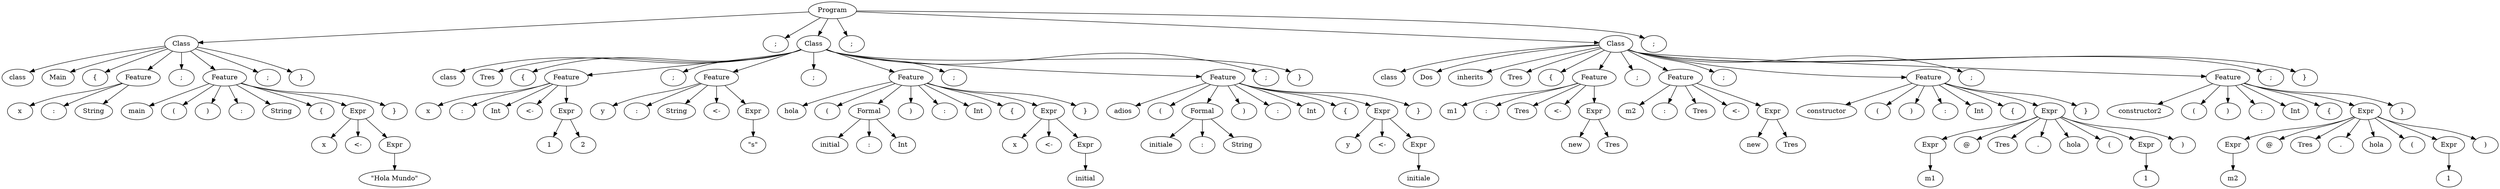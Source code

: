 digraph {
	0 [label=Program]
	0 -> 1
	1 [label=Class]
	1 -> 2
	2 [label=class]
	1 -> 3
	3 [label=Main]
	1 -> 4
	4 [label="{"]
	1 -> 5
	5 [label=Feature]
	5 -> 6
	6 [label=x]
	5 -> 7
	7 [label=":"]
	5 -> 8
	8 [label=String]
	1 -> 9
	9 [label=";"]
	1 -> 10
	10 [label=Feature]
	10 -> 11
	11 [label=main]
	10 -> 12
	12 [label="("]
	10 -> 13
	13 [label=")"]
	10 -> 14
	14 [label=":"]
	10 -> 15
	15 [label=String]
	10 -> 16
	16 [label="{"]
	10 -> 17
	17 [label=Expr]
	17 -> 18
	18 [label=x]
	17 -> 19
	19 [label="<-"]
	17 -> 20
	20 [label=Expr]
	20 -> 21
	21 [label="\"Hola Mundo\""]
	10 -> 22
	22 [label="}"]
	1 -> 23
	23 [label=";"]
	1 -> 24
	24 [label="}"]
	0 -> 25
	25 [label=";"]
	0 -> 26
	26 [label=Class]
	26 -> 27
	27 [label=class]
	26 -> 28
	28 [label=Tres]
	26 -> 29
	29 [label="{"]
	26 -> 30
	30 [label=Feature]
	30 -> 31
	31 [label=x]
	30 -> 32
	32 [label=":"]
	30 -> 33
	33 [label=Int]
	30 -> 34
	34 [label="<-"]
	30 -> 35
	35 [label=Expr]
	35 -> 36
	36 [label=1]
	35 -> 37
	37 [label=2]
	26 -> 38
	38 [label=";"]
	26 -> 39
	39 [label=Feature]
	39 -> 40
	40 [label=y]
	39 -> 41
	41 [label=":"]
	39 -> 42
	42 [label=String]
	39 -> 43
	43 [label="<-"]
	39 -> 44
	44 [label=Expr]
	44 -> 45
	45 [label="\"s\""]
	26 -> 46
	46 [label=";"]
	26 -> 47
	47 [label=Feature]
	47 -> 48
	48 [label=hola]
	47 -> 49
	49 [label="("]
	47 -> 50
	50 [label=Formal]
	50 -> 51
	51 [label=initial]
	50 -> 52
	52 [label=":"]
	50 -> 53
	53 [label=Int]
	47 -> 54
	54 [label=")"]
	47 -> 55
	55 [label=":"]
	47 -> 56
	56 [label=Int]
	47 -> 57
	57 [label="{"]
	47 -> 58
	58 [label=Expr]
	58 -> 59
	59 [label=x]
	58 -> 60
	60 [label="<-"]
	58 -> 61
	61 [label=Expr]
	61 -> 62
	62 [label=initial]
	47 -> 63
	63 [label="}"]
	26 -> 64
	64 [label=";"]
	26 -> 65
	65 [label=Feature]
	65 -> 66
	66 [label=adios]
	65 -> 67
	67 [label="("]
	65 -> 68
	68 [label=Formal]
	68 -> 69
	69 [label=initiale]
	68 -> 70
	70 [label=":"]
	68 -> 71
	71 [label=String]
	65 -> 72
	72 [label=")"]
	65 -> 73
	73 [label=":"]
	65 -> 74
	74 [label=Int]
	65 -> 75
	75 [label="{"]
	65 -> 76
	76 [label=Expr]
	76 -> 77
	77 [label=y]
	76 -> 78
	78 [label="<-"]
	76 -> 79
	79 [label=Expr]
	79 -> 80
	80 [label=initiale]
	65 -> 81
	81 [label="}"]
	26 -> 82
	82 [label=";"]
	26 -> 83
	83 [label="}"]
	0 -> 84
	84 [label=";"]
	0 -> 85
	85 [label=Class]
	85 -> 86
	86 [label=class]
	85 -> 87
	87 [label=Dos]
	85 -> 88
	88 [label=inherits]
	85 -> 89
	89 [label=Tres]
	85 -> 90
	90 [label="{"]
	85 -> 91
	91 [label=Feature]
	91 -> 92
	92 [label=m1]
	91 -> 93
	93 [label=":"]
	91 -> 94
	94 [label=Tres]
	91 -> 95
	95 [label="<-"]
	91 -> 96
	96 [label=Expr]
	96 -> 97
	97 [label=new]
	96 -> 98
	98 [label=Tres]
	85 -> 99
	99 [label=";"]
	85 -> 100
	100 [label=Feature]
	100 -> 101
	101 [label=m2]
	100 -> 102
	102 [label=":"]
	100 -> 103
	103 [label=Tres]
	100 -> 104
	104 [label="<-"]
	100 -> 105
	105 [label=Expr]
	105 -> 106
	106 [label=new]
	105 -> 107
	107 [label=Tres]
	85 -> 108
	108 [label=";"]
	85 -> 109
	109 [label=Feature]
	109 -> 110
	110 [label=constructor]
	109 -> 111
	111 [label="("]
	109 -> 112
	112 [label=")"]
	109 -> 113
	113 [label=":"]
	109 -> 114
	114 [label=Int]
	109 -> 115
	115 [label="{"]
	109 -> 116
	116 [label=Expr]
	116 -> 117
	117 [label=Expr]
	117 -> 118
	118 [label=m1]
	116 -> 119
	119 [label="@"]
	116 -> 120
	120 [label=Tres]
	116 -> 121
	121 [label="."]
	116 -> 122
	122 [label=hola]
	116 -> 123
	123 [label="("]
	116 -> 124
	124 [label=Expr]
	124 -> 125
	125 [label=1]
	116 -> 126
	126 [label=")"]
	109 -> 127
	127 [label="}"]
	85 -> 128
	128 [label=";"]
	85 -> 129
	129 [label=Feature]
	129 -> 130
	130 [label=constructor2]
	129 -> 131
	131 [label="("]
	129 -> 132
	132 [label=")"]
	129 -> 133
	133 [label=":"]
	129 -> 134
	134 [label=Int]
	129 -> 135
	135 [label="{"]
	129 -> 136
	136 [label=Expr]
	136 -> 137
	137 [label=Expr]
	137 -> 138
	138 [label=m2]
	136 -> 139
	139 [label="@"]
	136 -> 140
	140 [label=Tres]
	136 -> 141
	141 [label="."]
	136 -> 142
	142 [label=hola]
	136 -> 143
	143 [label="("]
	136 -> 144
	144 [label=Expr]
	144 -> 145
	145 [label=1]
	136 -> 146
	146 [label=")"]
	129 -> 147
	147 [label="}"]
	85 -> 148
	148 [label=";"]
	85 -> 149
	149 [label="}"]
	0 -> 150
	150 [label=";"]
}
